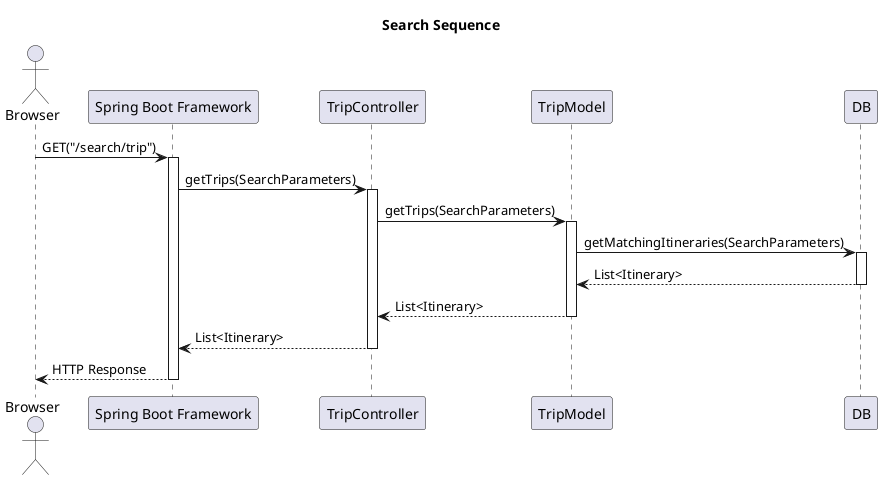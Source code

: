 @startuml
title Search Sequence
autoactivate on
actor "Browser" as client
participant "Spring Boot Framework" as SBF

client -> SBF : GET("/search/trip")

SBF -> TripController : getTrips(SearchParameters)
TripController -> TripModel : getTrips(SearchParameters)

TripModel -> DB : getMatchingItineraries(SearchParameters)
return List<Itinerary>
return List<Itinerary>
return List<Itinerary>

return HTTP Response
@enduml